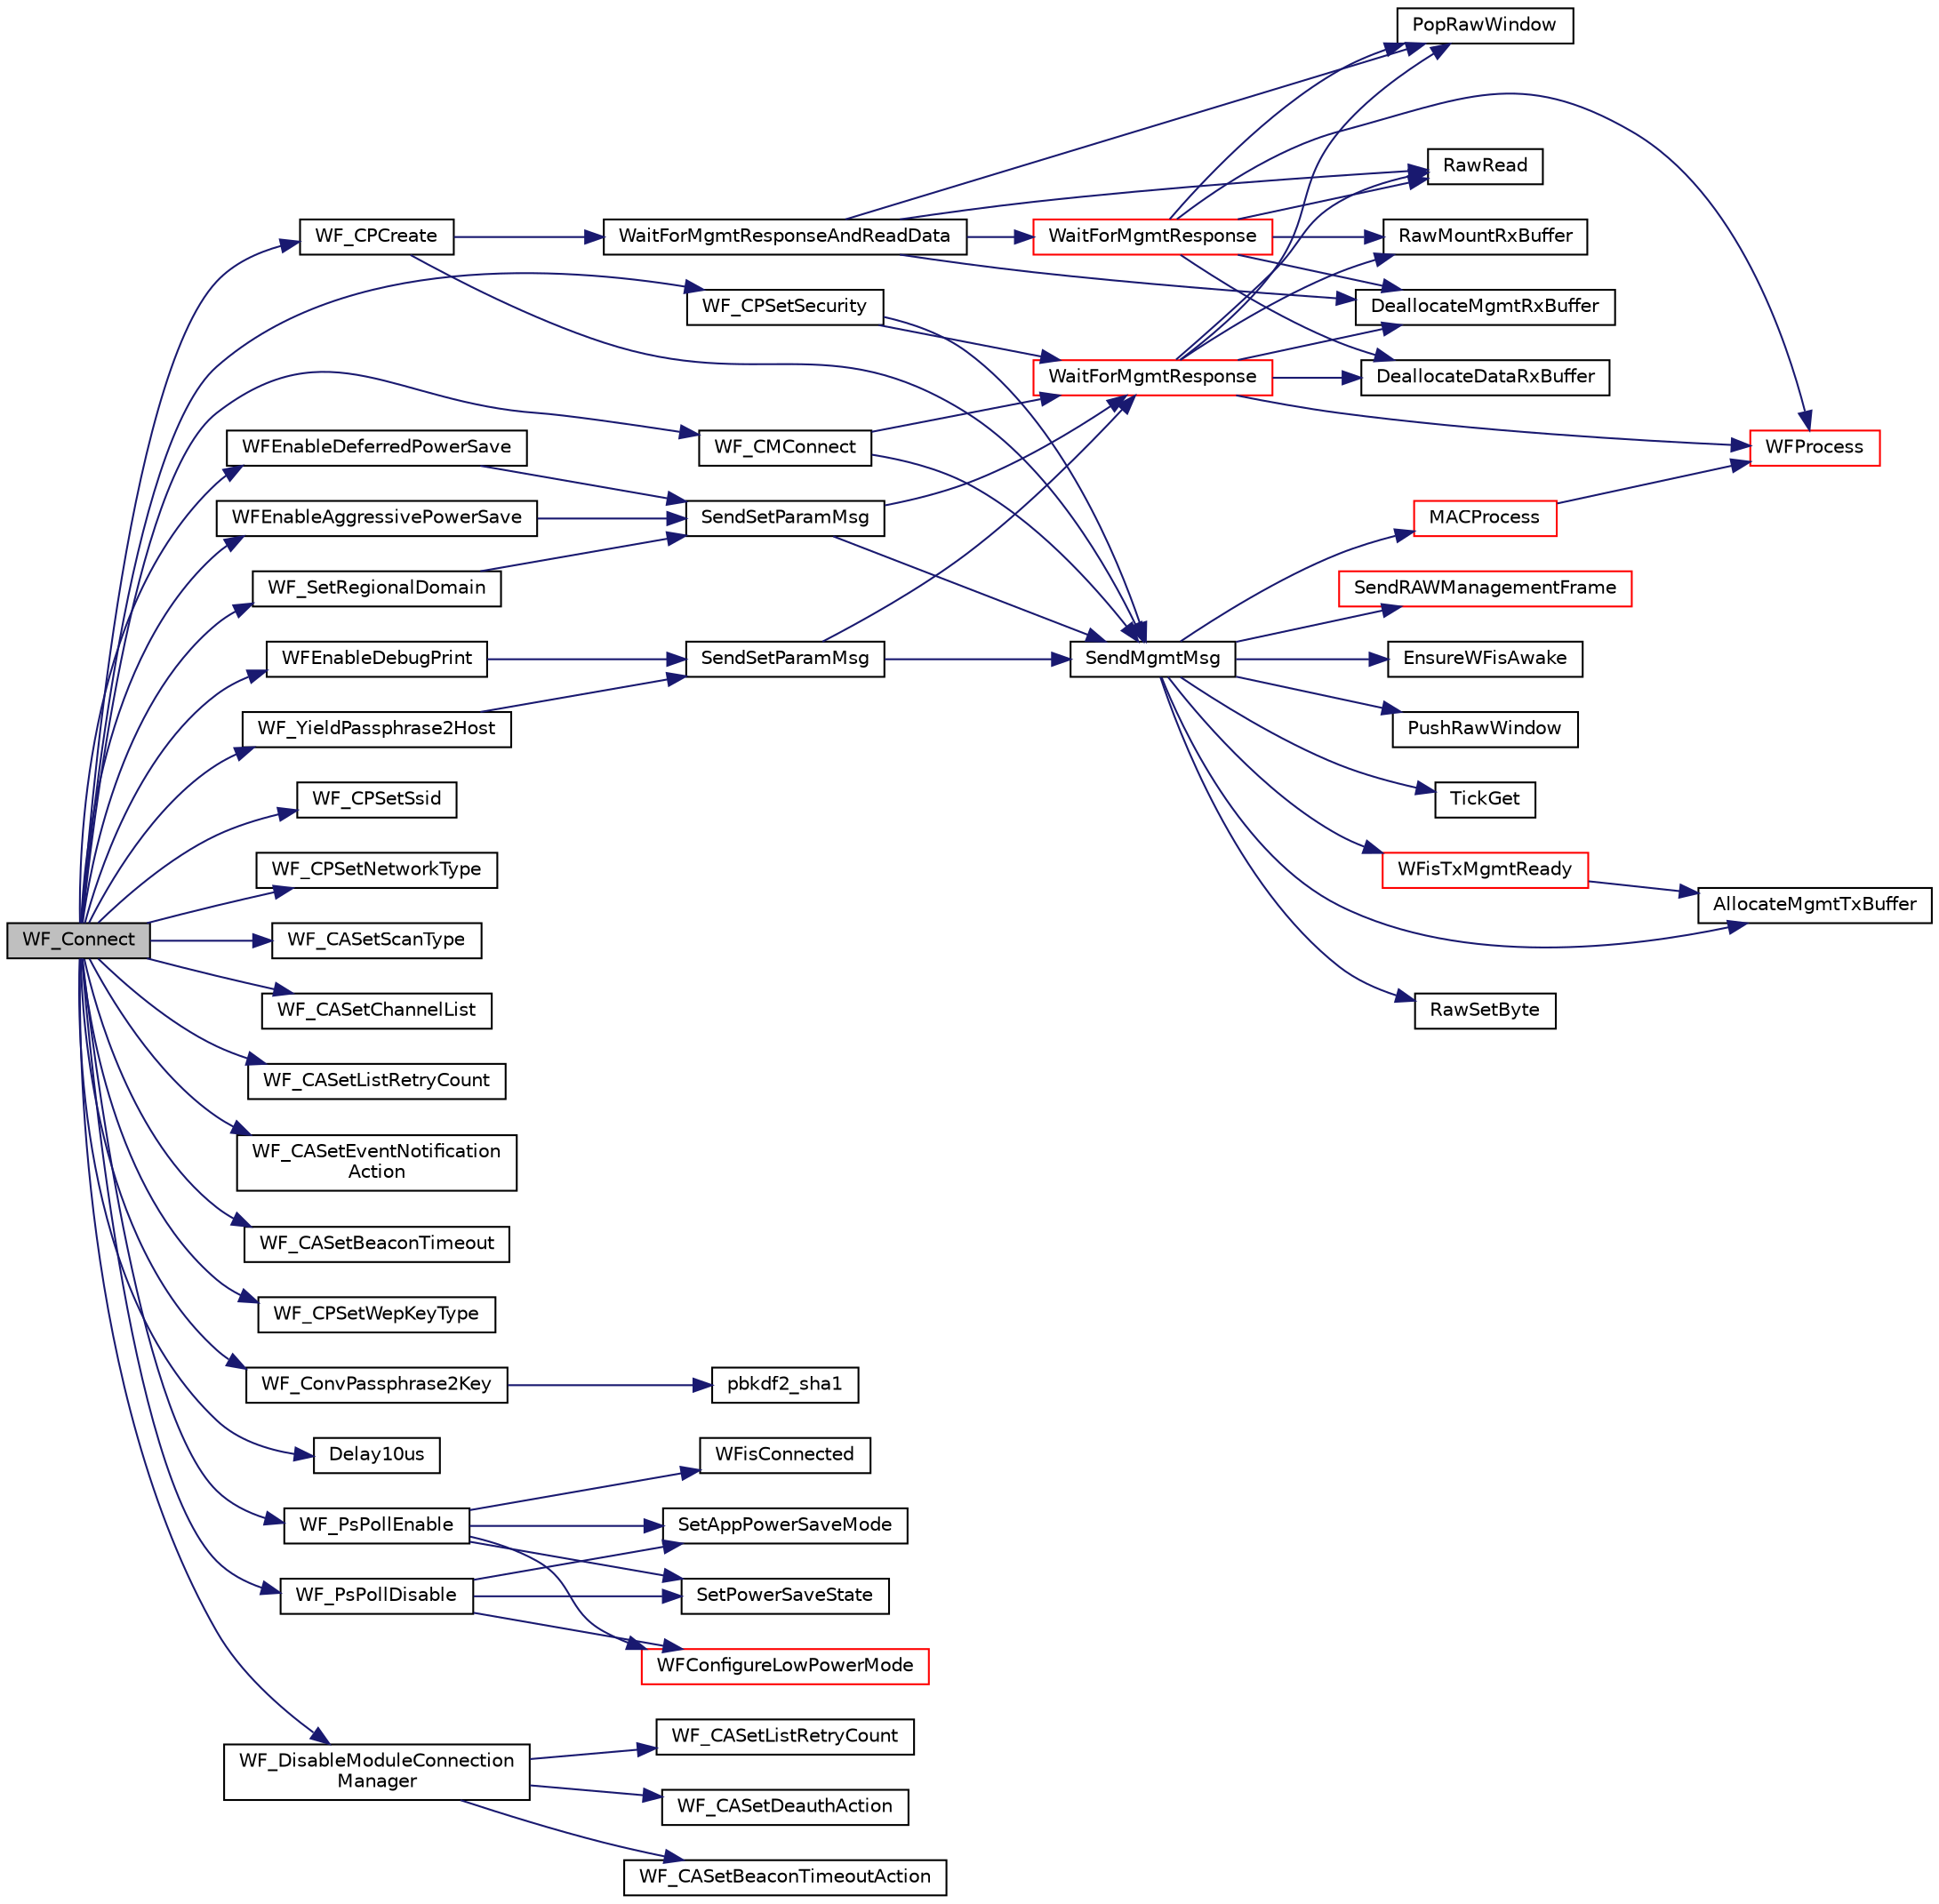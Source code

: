 digraph "WF_Connect"
{
  edge [fontname="Helvetica",fontsize="10",labelfontname="Helvetica",labelfontsize="10"];
  node [fontname="Helvetica",fontsize="10",shape=record];
  rankdir="LR";
  Node1 [label="WF_Connect",height=0.2,width=0.4,color="black", fillcolor="grey75", style="filled", fontcolor="black"];
  Node1 -> Node2 [color="midnightblue",fontsize="10",style="solid",fontname="Helvetica"];
  Node2 [label="WF_CPCreate",height=0.2,width=0.4,color="black", fillcolor="white", style="filled",URL="$_w_f_api_8h.html#a409118c5f7f4752e3cc90fed834f85d7"];
  Node2 -> Node3 [color="midnightblue",fontsize="10",style="solid",fontname="Helvetica"];
  Node3 [label="SendMgmtMsg",height=0.2,width=0.4,color="black", fillcolor="white", style="filled",URL="$_w_f_mgmt_msg_8h.html#a7a2761b3bd45a00435d7ea3ec7dec75d"];
  Node3 -> Node4 [color="midnightblue",fontsize="10",style="solid",fontname="Helvetica"];
  Node4 [label="EnsureWFisAwake",height=0.2,width=0.4,color="black", fillcolor="white", style="filled",URL="$_w_f_driver_prv_8h.html#a967067df584a596445a8bc793df7933e"];
  Node3 -> Node5 [color="midnightblue",fontsize="10",style="solid",fontname="Helvetica"];
  Node5 [label="PushRawWindow",height=0.2,width=0.4,color="black", fillcolor="white", style="filled",URL="$_w_f_raw_8h.html#a8049404d577b086ace237d9aa6fd882e"];
  Node3 -> Node6 [color="midnightblue",fontsize="10",style="solid",fontname="Helvetica"];
  Node6 [label="TickGet",height=0.2,width=0.4,color="black", fillcolor="white", style="filled",URL="$_tick_8h.html#a035d1d3f8afdca7abedf588ee1b20af0"];
  Node3 -> Node7 [color="midnightblue",fontsize="10",style="solid",fontname="Helvetica"];
  Node7 [label="WFisTxMgmtReady",height=0.2,width=0.4,color="red", fillcolor="white", style="filled",URL="$_w_f_mgmt_msg_8h.html#a746e911a5715ea95de63462d6397c188"];
  Node7 -> Node8 [color="midnightblue",fontsize="10",style="solid",fontname="Helvetica"];
  Node8 [label="AllocateMgmtTxBuffer",height=0.2,width=0.4,color="black", fillcolor="white", style="filled",URL="$_w_f_raw_8h.html#ae9024b5547d799ae34eeddc7641c3a57"];
  Node3 -> Node9 [color="midnightblue",fontsize="10",style="solid",fontname="Helvetica"];
  Node9 [label="MACProcess",height=0.2,width=0.4,color="red", fillcolor="white", style="filled",URL="$_m_a_c_8h.html#a74c4ae494d118879a5d3798a74c3b905"];
  Node9 -> Node10 [color="midnightblue",fontsize="10",style="solid",fontname="Helvetica"];
  Node10 [label="WFProcess",height=0.2,width=0.4,color="red", fillcolor="white", style="filled",URL="$_w_f_api_8h.html#ab40c33ce57709d716eea07a0a76b16dd"];
  Node3 -> Node11 [color="midnightblue",fontsize="10",style="solid",fontname="Helvetica"];
  Node11 [label="RawSetByte",height=0.2,width=0.4,color="black", fillcolor="white", style="filled",URL="$_w_f_raw_8h.html#a080df0a533459a28bfccb89781df5e3a"];
  Node3 -> Node12 [color="midnightblue",fontsize="10",style="solid",fontname="Helvetica"];
  Node12 [label="SendRAWManagementFrame",height=0.2,width=0.4,color="red", fillcolor="white", style="filled",URL="$_w_f_mgmt_msg_8h.html#adf3fd3449cb04ccdc635af8befe14e56"];
  Node3 -> Node8 [color="midnightblue",fontsize="10",style="solid",fontname="Helvetica"];
  Node2 -> Node13 [color="midnightblue",fontsize="10",style="solid",fontname="Helvetica"];
  Node13 [label="WaitForMgmtResponseAndReadData",height=0.2,width=0.4,color="black", fillcolor="white", style="filled",URL="$_w_f_mgmt_msg_8h.html#ae72046bc4f3b88d6c6357af96164fa3b"];
  Node13 -> Node14 [color="midnightblue",fontsize="10",style="solid",fontname="Helvetica"];
  Node14 [label="WaitForMgmtResponse",height=0.2,width=0.4,color="red", fillcolor="white", style="filled",URL="$_w_f_mgmt_msg_8c.html#a55e056cb81b89b6d74963951bcfdf5ae"];
  Node14 -> Node10 [color="midnightblue",fontsize="10",style="solid",fontname="Helvetica"];
  Node14 -> Node15 [color="midnightblue",fontsize="10",style="solid",fontname="Helvetica"];
  Node15 [label="RawMountRxBuffer",height=0.2,width=0.4,color="black", fillcolor="white", style="filled",URL="$_w_f_raw_8h.html#abad9b6e42aa974dc86e7dd842911e2c5"];
  Node14 -> Node16 [color="midnightblue",fontsize="10",style="solid",fontname="Helvetica"];
  Node16 [label="DeallocateDataRxBuffer",height=0.2,width=0.4,color="black", fillcolor="white", style="filled",URL="$_w_f_raw_8h.html#a61c8aa69bc80ab5110a6b84d50bacced"];
  Node14 -> Node17 [color="midnightblue",fontsize="10",style="solid",fontname="Helvetica"];
  Node17 [label="RawRead",height=0.2,width=0.4,color="black", fillcolor="white", style="filled",URL="$_w_f_raw_8h.html#a80553d24a57673724467c812b2a00d7b"];
  Node14 -> Node18 [color="midnightblue",fontsize="10",style="solid",fontname="Helvetica"];
  Node18 [label="DeallocateMgmtRxBuffer",height=0.2,width=0.4,color="black", fillcolor="white", style="filled",URL="$_w_f_raw_8h.html#a479447fe09e853821ff2f38755885164"];
  Node14 -> Node19 [color="midnightblue",fontsize="10",style="solid",fontname="Helvetica"];
  Node19 [label="PopRawWindow",height=0.2,width=0.4,color="black", fillcolor="white", style="filled",URL="$_w_f_raw_8h.html#ae50feb41702ee7a5f6ab679e87d364ba"];
  Node13 -> Node17 [color="midnightblue",fontsize="10",style="solid",fontname="Helvetica"];
  Node13 -> Node18 [color="midnightblue",fontsize="10",style="solid",fontname="Helvetica"];
  Node13 -> Node19 [color="midnightblue",fontsize="10",style="solid",fontname="Helvetica"];
  Node1 -> Node20 [color="midnightblue",fontsize="10",style="solid",fontname="Helvetica"];
  Node20 [label="WF_SetRegionalDomain",height=0.2,width=0.4,color="black", fillcolor="white", style="filled",URL="$_w_f_api_8h.html#a12a10bb7ff898ee4ef6d6a34d1c9ac6f"];
  Node20 -> Node21 [color="midnightblue",fontsize="10",style="solid",fontname="Helvetica"];
  Node21 [label="SendSetParamMsg",height=0.2,width=0.4,color="black", fillcolor="white", style="filled",URL="$_w_f_param_msg_8c.html#aae563f30e5a74d61457a580a1ac55f35"];
  Node21 -> Node3 [color="midnightblue",fontsize="10",style="solid",fontname="Helvetica"];
  Node21 -> Node22 [color="midnightblue",fontsize="10",style="solid",fontname="Helvetica"];
  Node22 [label="WaitForMgmtResponse",height=0.2,width=0.4,color="red", fillcolor="white", style="filled",URL="$_w_f_mgmt_msg_8h.html#a55e056cb81b89b6d74963951bcfdf5ae"];
  Node22 -> Node10 [color="midnightblue",fontsize="10",style="solid",fontname="Helvetica"];
  Node22 -> Node15 [color="midnightblue",fontsize="10",style="solid",fontname="Helvetica"];
  Node22 -> Node16 [color="midnightblue",fontsize="10",style="solid",fontname="Helvetica"];
  Node22 -> Node17 [color="midnightblue",fontsize="10",style="solid",fontname="Helvetica"];
  Node22 -> Node18 [color="midnightblue",fontsize="10",style="solid",fontname="Helvetica"];
  Node22 -> Node19 [color="midnightblue",fontsize="10",style="solid",fontname="Helvetica"];
  Node1 -> Node23 [color="midnightblue",fontsize="10",style="solid",fontname="Helvetica"];
  Node23 [label="WF_CPSetSsid",height=0.2,width=0.4,color="black", fillcolor="white", style="filled",URL="$_w_f_api_8h.html#a48711596257a3deafd8c38c897ddea32"];
  Node1 -> Node24 [color="midnightblue",fontsize="10",style="solid",fontname="Helvetica"];
  Node24 [label="WF_CPSetNetworkType",height=0.2,width=0.4,color="black", fillcolor="white", style="filled",URL="$_w_f_api_8h.html#a374bec24cd64bcaf058ab46fbfca492b"];
  Node1 -> Node25 [color="midnightblue",fontsize="10",style="solid",fontname="Helvetica"];
  Node25 [label="WF_CASetScanType",height=0.2,width=0.4,color="black", fillcolor="white", style="filled",URL="$_w_f_api_8h.html#aeb07455ae851ac2fa85683080917f72e"];
  Node1 -> Node26 [color="midnightblue",fontsize="10",style="solid",fontname="Helvetica"];
  Node26 [label="WF_CASetChannelList",height=0.2,width=0.4,color="black", fillcolor="white", style="filled",URL="$_w_f_api_8h.html#a6ed99affeba625c352c222e8bd31855a"];
  Node1 -> Node27 [color="midnightblue",fontsize="10",style="solid",fontname="Helvetica"];
  Node27 [label="WF_CASetListRetryCount",height=0.2,width=0.4,color="black", fillcolor="white", style="filled",URL="$_w_f_api_8h.html#a0b71b62f554de292605b2db948b5cb88"];
  Node1 -> Node28 [color="midnightblue",fontsize="10",style="solid",fontname="Helvetica"];
  Node28 [label="WF_CASetEventNotification\lAction",height=0.2,width=0.4,color="black", fillcolor="white", style="filled",URL="$_w_f_api_8h.html#a013f9773db425eb3b67e697783aca976"];
  Node1 -> Node29 [color="midnightblue",fontsize="10",style="solid",fontname="Helvetica"];
  Node29 [label="WF_CASetBeaconTimeout",height=0.2,width=0.4,color="black", fillcolor="white", style="filled",URL="$_w_f_api_8h.html#add8bbf23f263db010611407a3b6318a5"];
  Node1 -> Node30 [color="midnightblue",fontsize="10",style="solid",fontname="Helvetica"];
  Node30 [label="WF_CPSetWepKeyType",height=0.2,width=0.4,color="black", fillcolor="white", style="filled",URL="$_w_f_api_8h.html#a1de244b2f36cdbb09e00098a87e5772f"];
  Node1 -> Node31 [color="midnightblue",fontsize="10",style="solid",fontname="Helvetica"];
  Node31 [label="WF_ConvPassphrase2Key",height=0.2,width=0.4,color="black", fillcolor="white", style="filled",URL="$_w_f_api_8h.html#a6cd6810df9f7abd18ac6a39205635200"];
  Node31 -> Node32 [color="midnightblue",fontsize="10",style="solid",fontname="Helvetica"];
  Node32 [label="pbkdf2_sha1",height=0.2,width=0.4,color="black", fillcolor="white", style="filled",URL="$_w_f__pbkdf2_8h.html#a1ee8128c92c2ea903fb85da9039fb2e3"];
  Node1 -> Node33 [color="midnightblue",fontsize="10",style="solid",fontname="Helvetica"];
  Node33 [label="WF_YieldPassphrase2Host",height=0.2,width=0.4,color="black", fillcolor="white", style="filled",URL="$_w_f_api_8h.html#a975784e611fbbdf81bf177fec4f26cef"];
  Node33 -> Node34 [color="midnightblue",fontsize="10",style="solid",fontname="Helvetica"];
  Node34 [label="SendSetParamMsg",height=0.2,width=0.4,color="black", fillcolor="white", style="filled",URL="$_w_f_param_msg__24_g_8c.html#aae563f30e5a74d61457a580a1ac55f35"];
  Node34 -> Node3 [color="midnightblue",fontsize="10",style="solid",fontname="Helvetica"];
  Node34 -> Node22 [color="midnightblue",fontsize="10",style="solid",fontname="Helvetica"];
  Node1 -> Node35 [color="midnightblue",fontsize="10",style="solid",fontname="Helvetica"];
  Node35 [label="Delay10us",height=0.2,width=0.4,color="black", fillcolor="white", style="filled",URL="$_time_delay_8c.html#a3cb8a560bf8ae1654a16eba8ffa4b386"];
  Node1 -> Node36 [color="midnightblue",fontsize="10",style="solid",fontname="Helvetica"];
  Node36 [label="WF_CPSetSecurity",height=0.2,width=0.4,color="black", fillcolor="white", style="filled",URL="$_w_f_api_8h.html#aaf4a0ba2196c6f796b60156a8b2bfcdf"];
  Node36 -> Node3 [color="midnightblue",fontsize="10",style="solid",fontname="Helvetica"];
  Node36 -> Node22 [color="midnightblue",fontsize="10",style="solid",fontname="Helvetica"];
  Node1 -> Node37 [color="midnightblue",fontsize="10",style="solid",fontname="Helvetica"];
  Node37 [label="WF_PsPollEnable",height=0.2,width=0.4,color="black", fillcolor="white", style="filled",URL="$_w_f_api_8h.html#a164b25f172abce3199cfac4a7e376b0f"];
  Node37 -> Node38 [color="midnightblue",fontsize="10",style="solid",fontname="Helvetica"];
  Node38 [label="WFisConnected",height=0.2,width=0.4,color="black", fillcolor="white", style="filled",URL="$_w_f_driver_prv_8h.html#a362106faaf52a4ce9a1b9e6ca3297a1f"];
  Node37 -> Node39 [color="midnightblue",fontsize="10",style="solid",fontname="Helvetica"];
  Node39 [label="SetAppPowerSaveMode",height=0.2,width=0.4,color="black", fillcolor="white", style="filled",URL="$_w_f_power_save_8c.html#a7e8fdb1da5c02d1c1c3cba8e0d20554e"];
  Node37 -> Node40 [color="midnightblue",fontsize="10",style="solid",fontname="Helvetica"];
  Node40 [label="SetPowerSaveState",height=0.2,width=0.4,color="black", fillcolor="white", style="filled",URL="$_w_f_power_save_8c.html#ae8dbddf91968d096bee605e662cfed1e"];
  Node37 -> Node41 [color="midnightblue",fontsize="10",style="solid",fontname="Helvetica"];
  Node41 [label="WFConfigureLowPowerMode",height=0.2,width=0.4,color="red", fillcolor="white", style="filled",URL="$_w_f_power_save_8c.html#a02f5132f54243c47d24fc6aa0874cfd2"];
  Node1 -> Node42 [color="midnightblue",fontsize="10",style="solid",fontname="Helvetica"];
  Node42 [label="WFEnableDeferredPowerSave",height=0.2,width=0.4,color="black", fillcolor="white", style="filled",URL="$_w_f_mgmt_msg_8h.html#a1d8cfa8a815c7981f1e907b555df8e03"];
  Node42 -> Node21 [color="midnightblue",fontsize="10",style="solid",fontname="Helvetica"];
  Node1 -> Node43 [color="midnightblue",fontsize="10",style="solid",fontname="Helvetica"];
  Node43 [label="WF_PsPollDisable",height=0.2,width=0.4,color="black", fillcolor="white", style="filled",URL="$_w_f_api_8h.html#af47d74aa68860b28e6b6fc85b0dc90ea"];
  Node43 -> Node40 [color="midnightblue",fontsize="10",style="solid",fontname="Helvetica"];
  Node43 -> Node41 [color="midnightblue",fontsize="10",style="solid",fontname="Helvetica"];
  Node43 -> Node39 [color="midnightblue",fontsize="10",style="solid",fontname="Helvetica"];
  Node1 -> Node44 [color="midnightblue",fontsize="10",style="solid",fontname="Helvetica"];
  Node44 [label="WFEnableAggressivePowerSave",height=0.2,width=0.4,color="black", fillcolor="white", style="filled",URL="$_w_f_mgmt_msg_8h.html#a0edd042310380fe3dd6a980abae84d16"];
  Node44 -> Node21 [color="midnightblue",fontsize="10",style="solid",fontname="Helvetica"];
  Node1 -> Node45 [color="midnightblue",fontsize="10",style="solid",fontname="Helvetica"];
  Node45 [label="WF_DisableModuleConnection\lManager",height=0.2,width=0.4,color="black", fillcolor="white", style="filled",URL="$_w_f_api_8h.html#abd1db8ad1bed45b1de536a75a286dc60"];
  Node45 -> Node46 [color="midnightblue",fontsize="10",style="solid",fontname="Helvetica"];
  Node46 [label="WF_CASetListRetryCount",height=0.2,width=0.4,color="black", fillcolor="white", style="filled",URL="$_w_f_connection_algorithm_8c.html#a0b71b62f554de292605b2db948b5cb88"];
  Node45 -> Node47 [color="midnightblue",fontsize="10",style="solid",fontname="Helvetica"];
  Node47 [label="WF_CASetDeauthAction",height=0.2,width=0.4,color="black", fillcolor="white", style="filled",URL="$_w_f_connection_algorithm_8c.html#a06fb74897ce3107324d519a046a8f999"];
  Node45 -> Node48 [color="midnightblue",fontsize="10",style="solid",fontname="Helvetica"];
  Node48 [label="WF_CASetBeaconTimeoutAction",height=0.2,width=0.4,color="black", fillcolor="white", style="filled",URL="$_w_f_connection_algorithm_8c.html#a9082468838130e6f49497132167e0cbd"];
  Node1 -> Node49 [color="midnightblue",fontsize="10",style="solid",fontname="Helvetica"];
  Node49 [label="WFEnableDebugPrint",height=0.2,width=0.4,color="black", fillcolor="white", style="filled",URL="$_w_f_api_8h.html#a0b4d2cd01bd8dbf91997b33db2d657ea"];
  Node49 -> Node34 [color="midnightblue",fontsize="10",style="solid",fontname="Helvetica"];
  Node1 -> Node50 [color="midnightblue",fontsize="10",style="solid",fontname="Helvetica"];
  Node50 [label="WF_CMConnect",height=0.2,width=0.4,color="black", fillcolor="white", style="filled",URL="$_w_f_api_8h.html#a0b1411e1413a139812e8591c70e6f690"];
  Node50 -> Node3 [color="midnightblue",fontsize="10",style="solid",fontname="Helvetica"];
  Node50 -> Node22 [color="midnightblue",fontsize="10",style="solid",fontname="Helvetica"];
}
